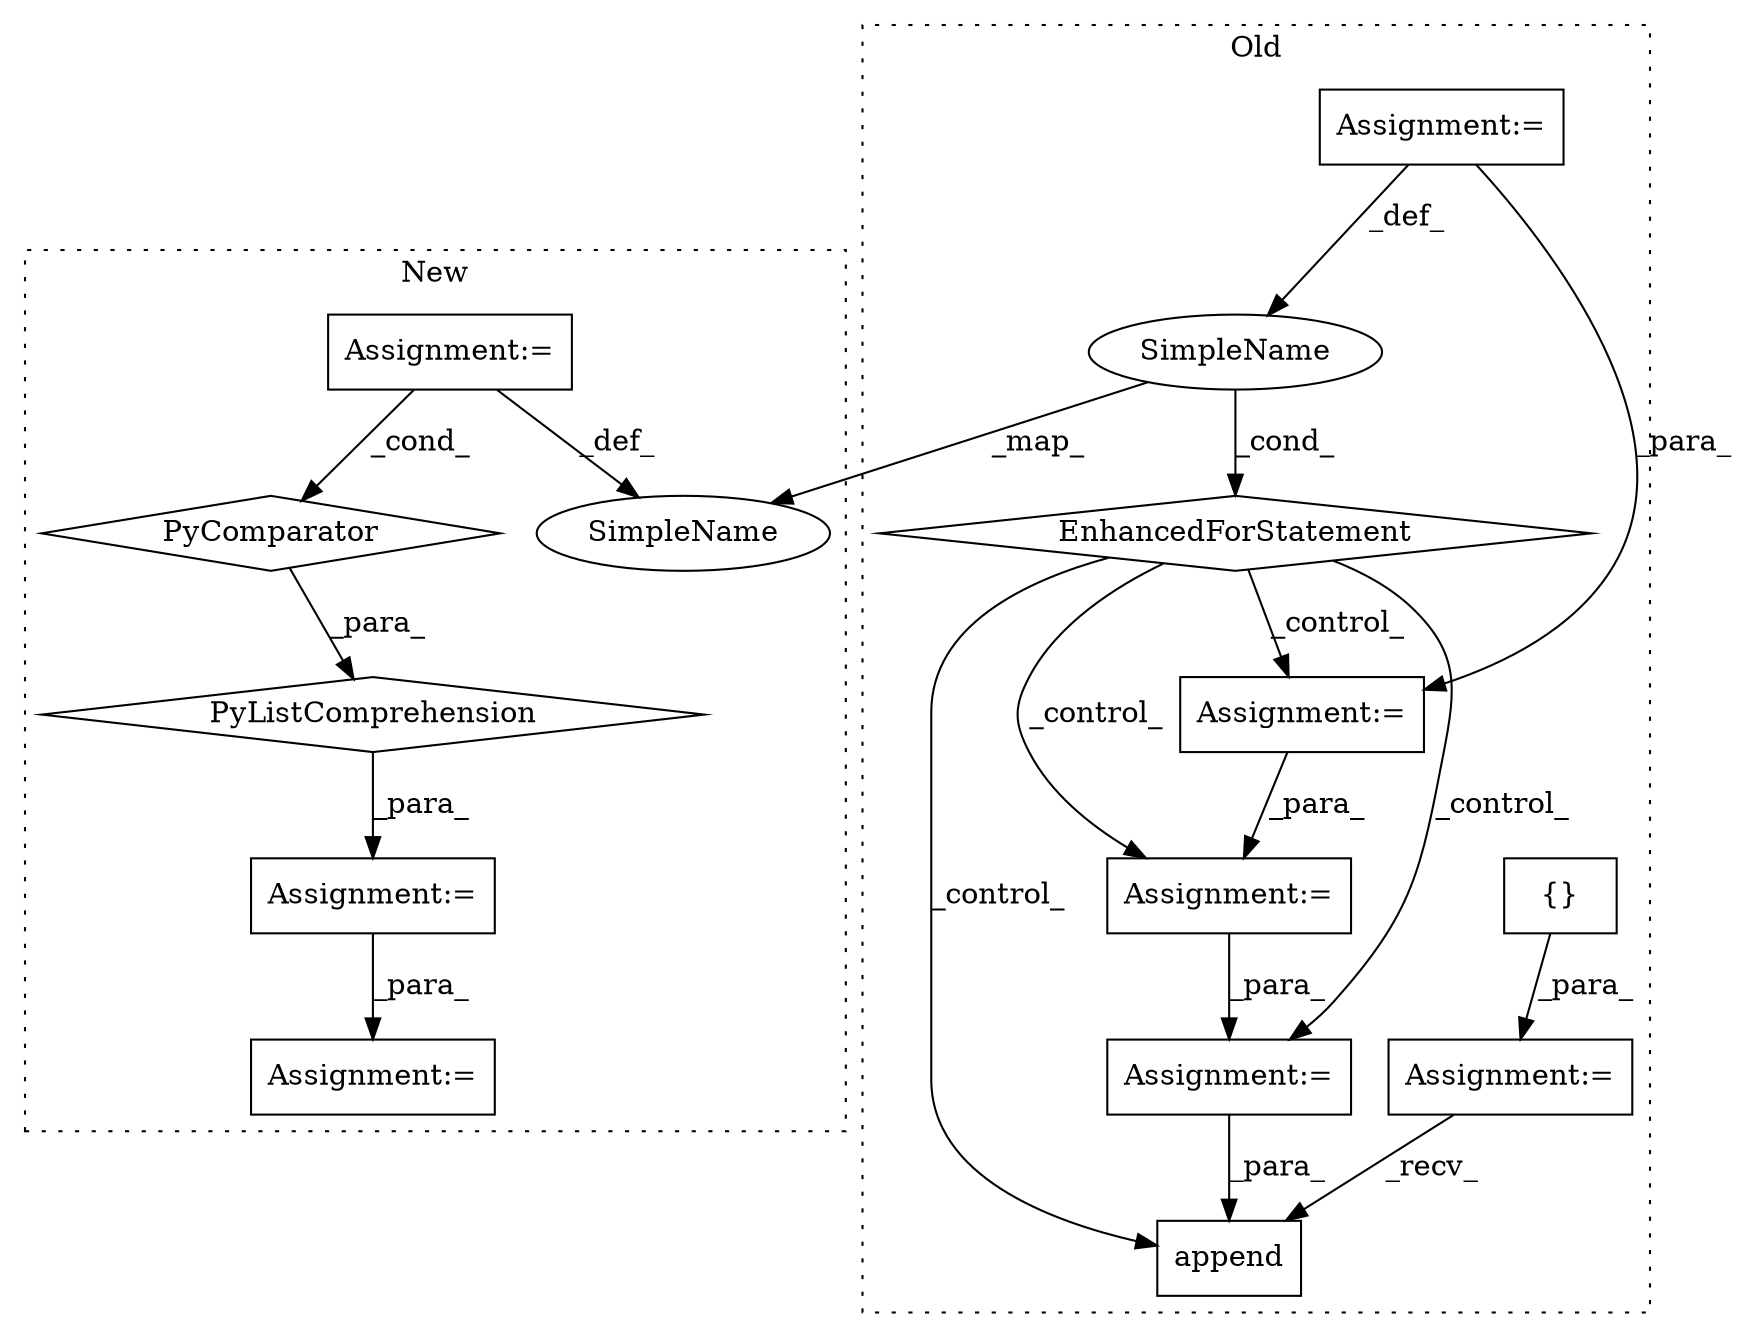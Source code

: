digraph G {
subgraph cluster0 {
1 [label="{}" a="4" s="708" l="2" shape="box"];
5 [label="Assignment:=" a="7" s="698" l="1" shape="box"];
7 [label="append" a="32" s="1207,1225" l="7,1" shape="box"];
8 [label="EnhancedForStatement" a="70" s="716,789" l="53,2" shape="diamond"];
9 [label="Assignment:=" a="7" s="716,789" l="53,2" shape="box"];
10 [label="SimpleName" a="42" s="773" l="1" shape="ellipse"];
12 [label="Assignment:=" a="7" s="991" l="1" shape="box"];
13 [label="Assignment:=" a="7" s="1150" l="1" shape="box"];
14 [label="Assignment:=" a="7" s="946" l="1" shape="box"];
label = "Old";
style="dotted";
}
subgraph cluster1 {
2 [label="PyComparator" a="113" s="665" l="34" shape="diamond"];
3 [label="Assignment:=" a="7" s="665" l="34" shape="box"];
4 [label="PyListComprehension" a="109" s="556" l="151" shape="diamond"];
6 [label="Assignment:=" a="7" s="716" l="1" shape="box"];
11 [label="SimpleName" a="42" s="668" l="1" shape="ellipse"];
15 [label="Assignment:=" a="7" s="544" l="12" shape="box"];
label = "New";
style="dotted";
}
1 -> 5 [label="_para_"];
2 -> 4 [label="_para_"];
3 -> 2 [label="_cond_"];
3 -> 11 [label="_def_"];
4 -> 15 [label="_para_"];
5 -> 7 [label="_recv_"];
8 -> 14 [label="_control_"];
8 -> 13 [label="_control_"];
8 -> 12 [label="_control_"];
8 -> 7 [label="_control_"];
9 -> 10 [label="_def_"];
9 -> 14 [label="_para_"];
10 -> 11 [label="_map_"];
10 -> 8 [label="_cond_"];
12 -> 13 [label="_para_"];
13 -> 7 [label="_para_"];
14 -> 12 [label="_para_"];
15 -> 6 [label="_para_"];
}